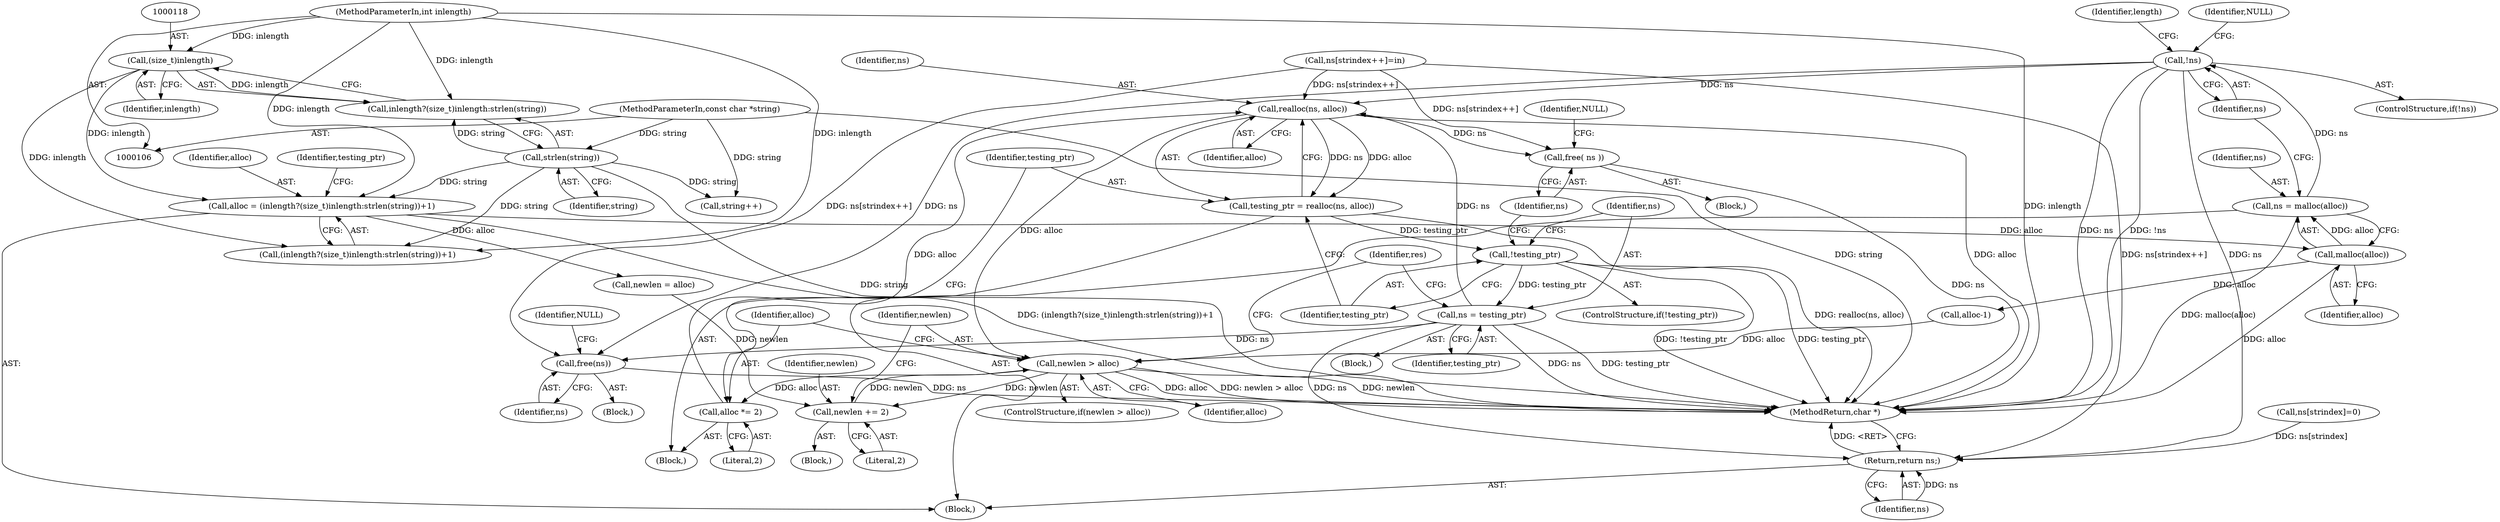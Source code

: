 digraph "0_curl_75ca568fa1c19de4c5358fed246686de8467c238@pointer" {
"1000144" [label="(Call,!ns)"];
"1000139" [label="(Call,ns = malloc(alloc))"];
"1000141" [label="(Call,malloc(alloc))"];
"1000112" [label="(Call,alloc = (inlength?(size_t)inlength:strlen(string))+1)"];
"1000109" [label="(MethodParameterIn,int inlength)"];
"1000117" [label="(Call,(size_t)inlength)"];
"1000120" [label="(Call,strlen(string))"];
"1000108" [label="(MethodParameterIn,const char *string)"];
"1000185" [label="(Call,realloc(ns, alloc))"];
"1000176" [label="(Call,newlen > alloc)"];
"1000172" [label="(Call,newlen += 2)"];
"1000180" [label="(Call,alloc *= 2)"];
"1000183" [label="(Call,testing_ptr = realloc(ns, alloc))"];
"1000189" [label="(Call,!testing_ptr)"];
"1000198" [label="(Call,ns = testing_ptr)"];
"1000211" [label="(Call,free(ns))"];
"1000233" [label="(Return,return ns;)"];
"1000192" [label="(Call,free( ns ))"];
"1000185" [label="(Call,realloc(ns, alloc))"];
"1000119" [label="(Identifier,inlength)"];
"1000198" [label="(Call,ns = testing_ptr)"];
"1000150" [label="(Call,alloc-1)"];
"1000197" [label="(Block,)"];
"1000202" [label="(Identifier,res)"];
"1000191" [label="(Block,)"];
"1000187" [label="(Identifier,alloc)"];
"1000115" [label="(Call,inlength?(size_t)inlength:strlen(string))"];
"1000142" [label="(Identifier,alloc)"];
"1000175" [label="(ControlStructure,if(newlen > alloc))"];
"1000130" [label="(Call,newlen = alloc)"];
"1000108" [label="(MethodParameterIn,const char *string)"];
"1000176" [label="(Call,newlen > alloc)"];
"1000177" [label="(Identifier,newlen)"];
"1000199" [label="(Identifier,ns)"];
"1000179" [label="(Block,)"];
"1000189" [label="(Call,!testing_ptr)"];
"1000214" [label="(Identifier,NULL)"];
"1000211" [label="(Call,free(ns))"];
"1000109" [label="(MethodParameterIn,int inlength)"];
"1000192" [label="(Call,free( ns ))"];
"1000143" [label="(ControlStructure,if(!ns))"];
"1000140" [label="(Identifier,ns)"];
"1000188" [label="(ControlStructure,if(!testing_ptr))"];
"1000195" [label="(Identifier,NULL)"];
"1000181" [label="(Identifier,alloc)"];
"1000200" [label="(Identifier,testing_ptr)"];
"1000174" [label="(Literal,2)"];
"1000210" [label="(Block,)"];
"1000149" [label="(Identifier,length)"];
"1000121" [label="(Identifier,string)"];
"1000110" [label="(Block,)"];
"1000164" [label="(Call,ns[strindex++]=in)"];
"1000184" [label="(Identifier,testing_ptr)"];
"1000178" [label="(Identifier,alloc)"];
"1000172" [label="(Call,newlen += 2)"];
"1000113" [label="(Identifier,alloc)"];
"1000141" [label="(Call,malloc(alloc))"];
"1000182" [label="(Literal,2)"];
"1000173" [label="(Identifier,newlen)"];
"1000190" [label="(Identifier,testing_ptr)"];
"1000112" [label="(Call,alloc = (inlength?(size_t)inlength:strlen(string))+1)"];
"1000233" [label="(Return,return ns;)"];
"1000114" [label="(Call,(inlength?(size_t)inlength:strlen(string))+1)"];
"1000186" [label="(Identifier,ns)"];
"1000147" [label="(Identifier,NULL)"];
"1000145" [label="(Identifier,ns)"];
"1000126" [label="(Identifier,testing_ptr)"];
"1000183" [label="(Call,testing_ptr = realloc(ns, alloc))"];
"1000180" [label="(Call,alloc *= 2)"];
"1000193" [label="(Identifier,ns)"];
"1000212" [label="(Identifier,ns)"];
"1000139" [label="(Call,ns = malloc(alloc))"];
"1000120" [label="(Call,strlen(string))"];
"1000235" [label="(MethodReturn,char *)"];
"1000228" [label="(Call,ns[strindex]=0)"];
"1000144" [label="(Call,!ns)"];
"1000226" [label="(Call,string++)"];
"1000171" [label="(Block,)"];
"1000234" [label="(Identifier,ns)"];
"1000117" [label="(Call,(size_t)inlength)"];
"1000144" -> "1000143"  [label="AST: "];
"1000144" -> "1000145"  [label="CFG: "];
"1000145" -> "1000144"  [label="AST: "];
"1000147" -> "1000144"  [label="CFG: "];
"1000149" -> "1000144"  [label="CFG: "];
"1000144" -> "1000235"  [label="DDG: ns"];
"1000144" -> "1000235"  [label="DDG: !ns"];
"1000139" -> "1000144"  [label="DDG: ns"];
"1000144" -> "1000185"  [label="DDG: ns"];
"1000144" -> "1000211"  [label="DDG: ns"];
"1000144" -> "1000233"  [label="DDG: ns"];
"1000139" -> "1000110"  [label="AST: "];
"1000139" -> "1000141"  [label="CFG: "];
"1000140" -> "1000139"  [label="AST: "];
"1000141" -> "1000139"  [label="AST: "];
"1000145" -> "1000139"  [label="CFG: "];
"1000139" -> "1000235"  [label="DDG: malloc(alloc)"];
"1000141" -> "1000139"  [label="DDG: alloc"];
"1000141" -> "1000142"  [label="CFG: "];
"1000142" -> "1000141"  [label="AST: "];
"1000141" -> "1000235"  [label="DDG: alloc"];
"1000112" -> "1000141"  [label="DDG: alloc"];
"1000141" -> "1000150"  [label="DDG: alloc"];
"1000112" -> "1000110"  [label="AST: "];
"1000112" -> "1000114"  [label="CFG: "];
"1000113" -> "1000112"  [label="AST: "];
"1000114" -> "1000112"  [label="AST: "];
"1000126" -> "1000112"  [label="CFG: "];
"1000112" -> "1000235"  [label="DDG: (inlength?(size_t)inlength:strlen(string))+1"];
"1000109" -> "1000112"  [label="DDG: inlength"];
"1000117" -> "1000112"  [label="DDG: inlength"];
"1000120" -> "1000112"  [label="DDG: string"];
"1000112" -> "1000130"  [label="DDG: alloc"];
"1000109" -> "1000106"  [label="AST: "];
"1000109" -> "1000235"  [label="DDG: inlength"];
"1000109" -> "1000114"  [label="DDG: inlength"];
"1000109" -> "1000115"  [label="DDG: inlength"];
"1000109" -> "1000117"  [label="DDG: inlength"];
"1000117" -> "1000115"  [label="AST: "];
"1000117" -> "1000119"  [label="CFG: "];
"1000118" -> "1000117"  [label="AST: "];
"1000119" -> "1000117"  [label="AST: "];
"1000115" -> "1000117"  [label="CFG: "];
"1000117" -> "1000114"  [label="DDG: inlength"];
"1000117" -> "1000115"  [label="DDG: inlength"];
"1000120" -> "1000115"  [label="AST: "];
"1000120" -> "1000121"  [label="CFG: "];
"1000121" -> "1000120"  [label="AST: "];
"1000115" -> "1000120"  [label="CFG: "];
"1000120" -> "1000235"  [label="DDG: string"];
"1000120" -> "1000114"  [label="DDG: string"];
"1000120" -> "1000115"  [label="DDG: string"];
"1000108" -> "1000120"  [label="DDG: string"];
"1000120" -> "1000226"  [label="DDG: string"];
"1000108" -> "1000106"  [label="AST: "];
"1000108" -> "1000235"  [label="DDG: string"];
"1000108" -> "1000226"  [label="DDG: string"];
"1000185" -> "1000183"  [label="AST: "];
"1000185" -> "1000187"  [label="CFG: "];
"1000186" -> "1000185"  [label="AST: "];
"1000187" -> "1000185"  [label="AST: "];
"1000183" -> "1000185"  [label="CFG: "];
"1000185" -> "1000235"  [label="DDG: alloc"];
"1000185" -> "1000176"  [label="DDG: alloc"];
"1000185" -> "1000183"  [label="DDG: ns"];
"1000185" -> "1000183"  [label="DDG: alloc"];
"1000198" -> "1000185"  [label="DDG: ns"];
"1000164" -> "1000185"  [label="DDG: ns[strindex++]"];
"1000180" -> "1000185"  [label="DDG: alloc"];
"1000185" -> "1000192"  [label="DDG: ns"];
"1000176" -> "1000175"  [label="AST: "];
"1000176" -> "1000178"  [label="CFG: "];
"1000177" -> "1000176"  [label="AST: "];
"1000178" -> "1000176"  [label="AST: "];
"1000181" -> "1000176"  [label="CFG: "];
"1000202" -> "1000176"  [label="CFG: "];
"1000176" -> "1000235"  [label="DDG: alloc"];
"1000176" -> "1000235"  [label="DDG: newlen > alloc"];
"1000176" -> "1000235"  [label="DDG: newlen"];
"1000176" -> "1000172"  [label="DDG: newlen"];
"1000172" -> "1000176"  [label="DDG: newlen"];
"1000150" -> "1000176"  [label="DDG: alloc"];
"1000176" -> "1000180"  [label="DDG: alloc"];
"1000172" -> "1000171"  [label="AST: "];
"1000172" -> "1000174"  [label="CFG: "];
"1000173" -> "1000172"  [label="AST: "];
"1000174" -> "1000172"  [label="AST: "];
"1000177" -> "1000172"  [label="CFG: "];
"1000130" -> "1000172"  [label="DDG: newlen"];
"1000180" -> "1000179"  [label="AST: "];
"1000180" -> "1000182"  [label="CFG: "];
"1000181" -> "1000180"  [label="AST: "];
"1000182" -> "1000180"  [label="AST: "];
"1000184" -> "1000180"  [label="CFG: "];
"1000183" -> "1000179"  [label="AST: "];
"1000184" -> "1000183"  [label="AST: "];
"1000190" -> "1000183"  [label="CFG: "];
"1000183" -> "1000235"  [label="DDG: realloc(ns, alloc)"];
"1000183" -> "1000189"  [label="DDG: testing_ptr"];
"1000189" -> "1000188"  [label="AST: "];
"1000189" -> "1000190"  [label="CFG: "];
"1000190" -> "1000189"  [label="AST: "];
"1000193" -> "1000189"  [label="CFG: "];
"1000199" -> "1000189"  [label="CFG: "];
"1000189" -> "1000235"  [label="DDG: testing_ptr"];
"1000189" -> "1000235"  [label="DDG: !testing_ptr"];
"1000189" -> "1000198"  [label="DDG: testing_ptr"];
"1000198" -> "1000197"  [label="AST: "];
"1000198" -> "1000200"  [label="CFG: "];
"1000199" -> "1000198"  [label="AST: "];
"1000200" -> "1000198"  [label="AST: "];
"1000202" -> "1000198"  [label="CFG: "];
"1000198" -> "1000235"  [label="DDG: ns"];
"1000198" -> "1000235"  [label="DDG: testing_ptr"];
"1000198" -> "1000211"  [label="DDG: ns"];
"1000198" -> "1000233"  [label="DDG: ns"];
"1000211" -> "1000210"  [label="AST: "];
"1000211" -> "1000212"  [label="CFG: "];
"1000212" -> "1000211"  [label="AST: "];
"1000214" -> "1000211"  [label="CFG: "];
"1000211" -> "1000235"  [label="DDG: ns"];
"1000164" -> "1000211"  [label="DDG: ns[strindex++]"];
"1000233" -> "1000110"  [label="AST: "];
"1000233" -> "1000234"  [label="CFG: "];
"1000234" -> "1000233"  [label="AST: "];
"1000235" -> "1000233"  [label="CFG: "];
"1000233" -> "1000235"  [label="DDG: <RET>"];
"1000234" -> "1000233"  [label="DDG: ns"];
"1000228" -> "1000233"  [label="DDG: ns[strindex]"];
"1000164" -> "1000233"  [label="DDG: ns[strindex++]"];
"1000192" -> "1000191"  [label="AST: "];
"1000192" -> "1000193"  [label="CFG: "];
"1000193" -> "1000192"  [label="AST: "];
"1000195" -> "1000192"  [label="CFG: "];
"1000192" -> "1000235"  [label="DDG: ns"];
"1000164" -> "1000192"  [label="DDG: ns[strindex++]"];
}
